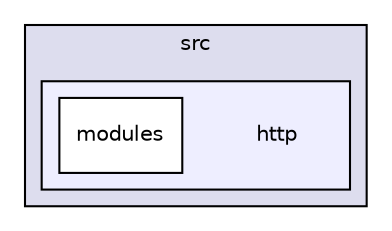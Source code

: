 digraph "nginx-1.12.0/src/http" {
  compound=true
  node [ fontsize="10", fontname="Helvetica"];
  edge [ labelfontsize="10", labelfontname="Helvetica"];
  subgraph clusterdir_00a8df366dc79d26e84c096c64e99a99 {
    graph [ bgcolor="#ddddee", pencolor="black", label="src" fontname="Helvetica", fontsize="10", URL="dir_00a8df366dc79d26e84c096c64e99a99.html"]
  subgraph clusterdir_c5dede4a9802730fb3a0708535173857 {
    graph [ bgcolor="#eeeeff", pencolor="black", label="" URL="dir_c5dede4a9802730fb3a0708535173857.html"];
    dir_c5dede4a9802730fb3a0708535173857 [shape=plaintext label="http"];
    dir_4df084290e4816160259194f3e0d1e84 [shape=box label="modules" color="black" fillcolor="white" style="filled" URL="dir_4df084290e4816160259194f3e0d1e84.html"];
  }
  }
}
